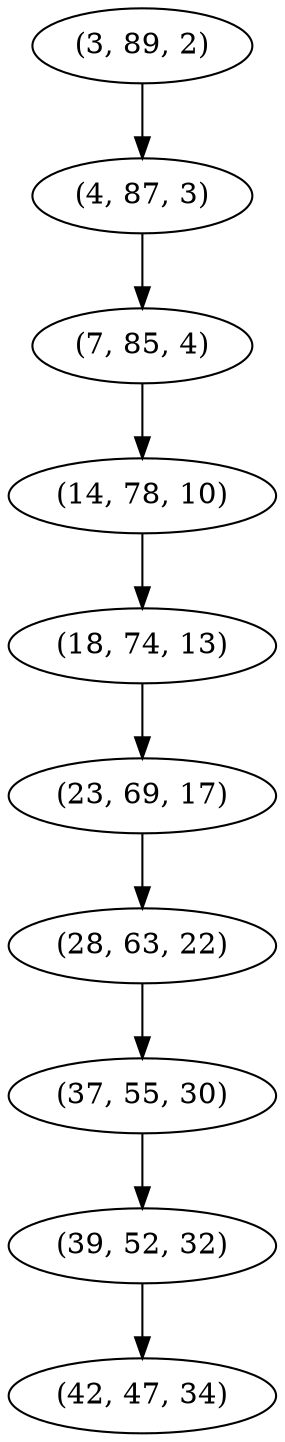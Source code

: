 digraph tree {
    "(3, 89, 2)";
    "(4, 87, 3)";
    "(7, 85, 4)";
    "(14, 78, 10)";
    "(18, 74, 13)";
    "(23, 69, 17)";
    "(28, 63, 22)";
    "(37, 55, 30)";
    "(39, 52, 32)";
    "(42, 47, 34)";
    "(3, 89, 2)" -> "(4, 87, 3)";
    "(4, 87, 3)" -> "(7, 85, 4)";
    "(7, 85, 4)" -> "(14, 78, 10)";
    "(14, 78, 10)" -> "(18, 74, 13)";
    "(18, 74, 13)" -> "(23, 69, 17)";
    "(23, 69, 17)" -> "(28, 63, 22)";
    "(28, 63, 22)" -> "(37, 55, 30)";
    "(37, 55, 30)" -> "(39, 52, 32)";
    "(39, 52, 32)" -> "(42, 47, 34)";
}
